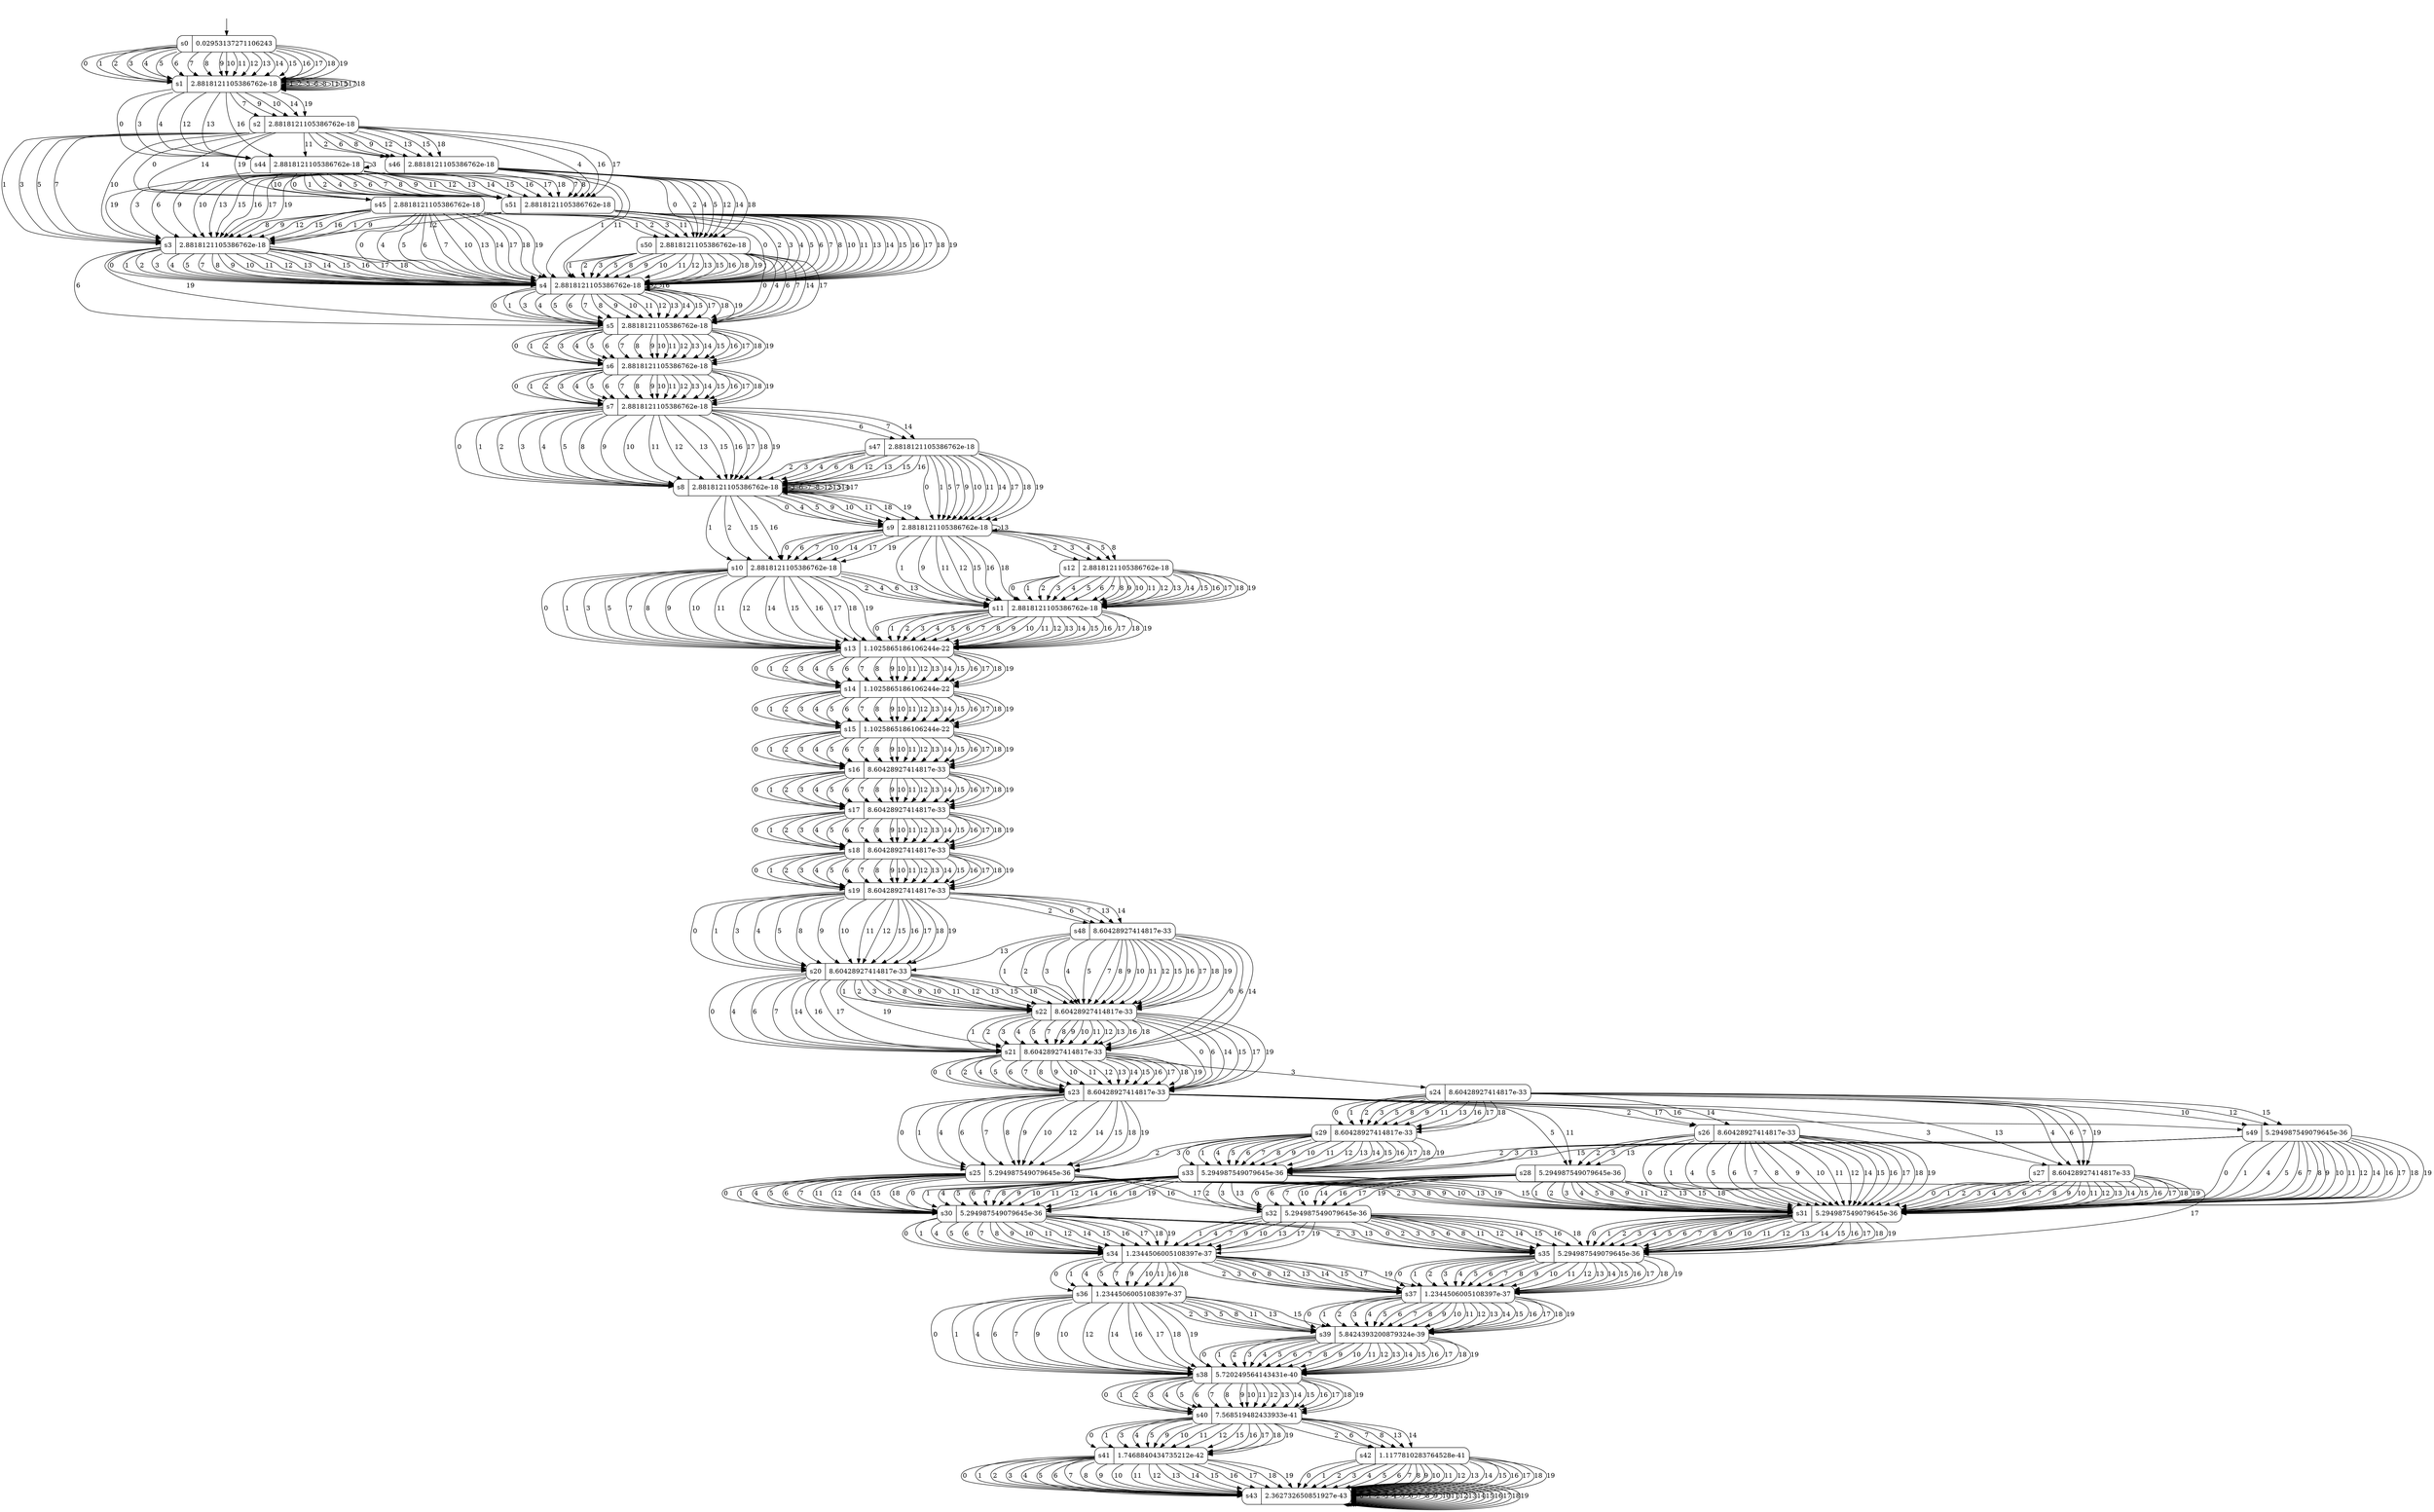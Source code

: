digraph model_2_9 {
s0 [label="s0|0.02953137271106243", shape=record, style=rounded];
s1 [label="s1|2.8818121105386762e-18", shape=record, style=rounded];
s2 [label="s2|2.8818121105386762e-18", shape=record, style=rounded];
s3 [label="s3|2.8818121105386762e-18", shape=record, style=rounded];
s4 [label="s4|2.8818121105386762e-18", shape=record, style=rounded];
s5 [label="s5|2.8818121105386762e-18", shape=record, style=rounded];
s6 [label="s6|2.8818121105386762e-18", shape=record, style=rounded];
s7 [label="s7|2.8818121105386762e-18", shape=record, style=rounded];
s8 [label="s8|2.8818121105386762e-18", shape=record, style=rounded];
s9 [label="s9|2.8818121105386762e-18", shape=record, style=rounded];
s10 [label="s10|2.8818121105386762e-18", shape=record, style=rounded];
s11 [label="s11|2.8818121105386762e-18", shape=record, style=rounded];
s12 [label="s12|2.8818121105386762e-18", shape=record, style=rounded];
s13 [label="s13|1.1025865186106244e-22", shape=record, style=rounded];
s14 [label="s14|1.1025865186106244e-22", shape=record, style=rounded];
s15 [label="s15|1.1025865186106244e-22", shape=record, style=rounded];
s16 [label="s16|8.60428927414817e-33", shape=record, style=rounded];
s17 [label="s17|8.60428927414817e-33", shape=record, style=rounded];
s18 [label="s18|8.60428927414817e-33", shape=record, style=rounded];
s19 [label="s19|8.60428927414817e-33", shape=record, style=rounded];
s20 [label="s20|8.60428927414817e-33", shape=record, style=rounded];
s21 [label="s21|8.60428927414817e-33", shape=record, style=rounded];
s22 [label="s22|8.60428927414817e-33", shape=record, style=rounded];
s23 [label="s23|8.60428927414817e-33", shape=record, style=rounded];
s24 [label="s24|8.60428927414817e-33", shape=record, style=rounded];
s25 [label="s25|5.294987549079645e-36", shape=record, style=rounded];
s26 [label="s26|8.60428927414817e-33", shape=record, style=rounded];
s27 [label="s27|8.60428927414817e-33", shape=record, style=rounded];
s28 [label="s28|5.294987549079645e-36", shape=record, style=rounded];
s29 [label="s29|8.60428927414817e-33", shape=record, style=rounded];
s30 [label="s30|5.294987549079645e-36", shape=record, style=rounded];
s31 [label="s31|5.294987549079645e-36", shape=record, style=rounded];
s32 [label="s32|5.294987549079645e-36", shape=record, style=rounded];
s33 [label="s33|5.294987549079645e-36", shape=record, style=rounded];
s34 [label="s34|1.2344506005108397e-37", shape=record, style=rounded];
s35 [label="s35|5.294987549079645e-36", shape=record, style=rounded];
s36 [label="s36|1.2344506005108397e-37", shape=record, style=rounded];
s37 [label="s37|1.2344506005108397e-37", shape=record, style=rounded];
s38 [label="s38|5.720249564143431e-40", shape=record, style=rounded];
s39 [label="s39|5.8424393200879324e-39", shape=record, style=rounded];
s40 [label="s40|7.568519482433933e-41", shape=record, style=rounded];
s41 [label="s41|1.7468840434735212e-42", shape=record, style=rounded];
s42 [label="s42|1.1177810283764528e-41", shape=record, style=rounded];
s43 [label="s43|2.362732650851927e-43", shape=record, style=rounded];
s44 [label="s44|2.8818121105386762e-18", shape=record, style=rounded];
s45 [label="s45|2.8818121105386762e-18", shape=record, style=rounded];
s46 [label="s46|2.8818121105386762e-18", shape=record, style=rounded];
s47 [label="s47|2.8818121105386762e-18", shape=record, style=rounded];
s48 [label="s48|8.60428927414817e-33", shape=record, style=rounded];
s49 [label="s49|5.294987549079645e-36", shape=record, style=rounded];
s50 [label="s50|2.8818121105386762e-18", shape=record, style=rounded];
s51 [label="s51|2.8818121105386762e-18", shape=record, style=rounded];
s0 -> s1  [label="0"];
s0 -> s1  [label="1"];
s0 -> s1  [label="2"];
s0 -> s1  [label="3"];
s0 -> s1  [label="4"];
s0 -> s1  [label="5"];
s0 -> s1  [label="6"];
s0 -> s1  [label="7"];
s0 -> s1  [label="8"];
s0 -> s1  [label="9"];
s0 -> s1  [label="10"];
s0 -> s1  [label="11"];
s0 -> s1  [label="12"];
s0 -> s1  [label="13"];
s0 -> s1  [label="14"];
s0 -> s1  [label="15"];
s0 -> s1  [label="16"];
s0 -> s1  [label="17"];
s0 -> s1  [label="18"];
s0 -> s1  [label="19"];
s1 -> s44  [label="0"];
s1 -> s1  [label="1"];
s1 -> s1  [label="2"];
s1 -> s44  [label="3"];
s1 -> s44  [label="4"];
s1 -> s1  [label="5"];
s1 -> s1  [label="6"];
s1 -> s2  [label="7"];
s1 -> s1  [label="8"];
s1 -> s2  [label="9"];
s1 -> s2  [label="10"];
s1 -> s1  [label="11"];
s1 -> s44  [label="12"];
s1 -> s44  [label="13"];
s1 -> s2  [label="14"];
s1 -> s1  [label="15"];
s1 -> s44  [label="16"];
s1 -> s1  [label="17"];
s1 -> s1  [label="18"];
s1 -> s2  [label="19"];
s2 -> s45  [label="0"];
s2 -> s3  [label="1"];
s2 -> s46  [label="2"];
s2 -> s3  [label="3"];
s2 -> s51  [label="4"];
s2 -> s3  [label="5"];
s2 -> s46  [label="6"];
s2 -> s3  [label="7"];
s2 -> s46  [label="8"];
s2 -> s46  [label="9"];
s2 -> s3  [label="10"];
s2 -> s44  [label="11"];
s2 -> s46  [label="12"];
s2 -> s46  [label="13"];
s2 -> s45  [label="14"];
s2 -> s46  [label="15"];
s2 -> s51  [label="16"];
s2 -> s51  [label="17"];
s2 -> s46  [label="18"];
s2 -> s45  [label="19"];
s3 -> s4  [label="0"];
s3 -> s4  [label="1"];
s3 -> s4  [label="2"];
s3 -> s4  [label="3"];
s3 -> s4  [label="4"];
s3 -> s4  [label="5"];
s3 -> s5  [label="6"];
s3 -> s4  [label="7"];
s3 -> s4  [label="8"];
s3 -> s4  [label="9"];
s3 -> s4  [label="10"];
s3 -> s4  [label="11"];
s3 -> s4  [label="12"];
s3 -> s4  [label="13"];
s3 -> s4  [label="14"];
s3 -> s4  [label="15"];
s3 -> s4  [label="16"];
s3 -> s4  [label="17"];
s3 -> s4  [label="18"];
s3 -> s5  [label="19"];
s4 -> s5  [label="0"];
s4 -> s5  [label="1"];
s4 -> s4  [label="2"];
s4 -> s5  [label="3"];
s4 -> s5  [label="4"];
s4 -> s5  [label="5"];
s4 -> s5  [label="6"];
s4 -> s5  [label="7"];
s4 -> s5  [label="8"];
s4 -> s5  [label="9"];
s4 -> s5  [label="10"];
s4 -> s5  [label="11"];
s4 -> s5  [label="12"];
s4 -> s5  [label="13"];
s4 -> s5  [label="14"];
s4 -> s5  [label="15"];
s4 -> s4  [label="16"];
s4 -> s5  [label="17"];
s4 -> s5  [label="18"];
s4 -> s5  [label="19"];
s5 -> s6  [label="0"];
s5 -> s6  [label="1"];
s5 -> s6  [label="2"];
s5 -> s6  [label="3"];
s5 -> s6  [label="4"];
s5 -> s6  [label="5"];
s5 -> s6  [label="6"];
s5 -> s6  [label="7"];
s5 -> s6  [label="8"];
s5 -> s6  [label="9"];
s5 -> s6  [label="10"];
s5 -> s6  [label="11"];
s5 -> s6  [label="12"];
s5 -> s6  [label="13"];
s5 -> s6  [label="14"];
s5 -> s6  [label="15"];
s5 -> s6  [label="16"];
s5 -> s6  [label="17"];
s5 -> s6  [label="18"];
s5 -> s6  [label="19"];
s6 -> s7  [label="0"];
s6 -> s7  [label="1"];
s6 -> s7  [label="2"];
s6 -> s7  [label="3"];
s6 -> s7  [label="4"];
s6 -> s7  [label="5"];
s6 -> s7  [label="6"];
s6 -> s7  [label="7"];
s6 -> s7  [label="8"];
s6 -> s7  [label="9"];
s6 -> s7  [label="10"];
s6 -> s7  [label="11"];
s6 -> s7  [label="12"];
s6 -> s7  [label="13"];
s6 -> s7  [label="14"];
s6 -> s7  [label="15"];
s6 -> s7  [label="16"];
s6 -> s7  [label="17"];
s6 -> s7  [label="18"];
s6 -> s7  [label="19"];
s7 -> s8  [label="0"];
s7 -> s8  [label="1"];
s7 -> s8  [label="2"];
s7 -> s8  [label="3"];
s7 -> s8  [label="4"];
s7 -> s8  [label="5"];
s7 -> s47  [label="6"];
s7 -> s47  [label="7"];
s7 -> s8  [label="8"];
s7 -> s8  [label="9"];
s7 -> s8  [label="10"];
s7 -> s8  [label="11"];
s7 -> s8  [label="12"];
s7 -> s8  [label="13"];
s7 -> s47  [label="14"];
s7 -> s8  [label="15"];
s7 -> s8  [label="16"];
s7 -> s8  [label="17"];
s7 -> s8  [label="18"];
s7 -> s8  [label="19"];
s8 -> s9  [label="0"];
s8 -> s10  [label="1"];
s8 -> s10  [label="2"];
s8 -> s8  [label="3"];
s8 -> s9  [label="4"];
s8 -> s9  [label="5"];
s8 -> s8  [label="6"];
s8 -> s8  [label="7"];
s8 -> s8  [label="8"];
s8 -> s9  [label="9"];
s8 -> s9  [label="10"];
s8 -> s9  [label="11"];
s8 -> s8  [label="12"];
s8 -> s8  [label="13"];
s8 -> s8  [label="14"];
s8 -> s10  [label="15"];
s8 -> s10  [label="16"];
s8 -> s8  [label="17"];
s8 -> s9  [label="18"];
s8 -> s9  [label="19"];
s9 -> s10  [label="0"];
s9 -> s11  [label="1"];
s9 -> s12  [label="2"];
s9 -> s12  [label="3"];
s9 -> s12  [label="4"];
s9 -> s12  [label="5"];
s9 -> s10  [label="6"];
s9 -> s10  [label="7"];
s9 -> s12  [label="8"];
s9 -> s11  [label="9"];
s9 -> s10  [label="10"];
s9 -> s11  [label="11"];
s9 -> s11  [label="12"];
s9 -> s9  [label="13"];
s9 -> s10  [label="14"];
s9 -> s11  [label="15"];
s9 -> s11  [label="16"];
s9 -> s10  [label="17"];
s9 -> s11  [label="18"];
s9 -> s10  [label="19"];
s10 -> s13  [label="0"];
s10 -> s13  [label="1"];
s10 -> s11  [label="2"];
s10 -> s13  [label="3"];
s10 -> s11  [label="4"];
s10 -> s13  [label="5"];
s10 -> s11  [label="6"];
s10 -> s13  [label="7"];
s10 -> s13  [label="8"];
s10 -> s13  [label="9"];
s10 -> s13  [label="10"];
s10 -> s13  [label="11"];
s10 -> s13  [label="12"];
s10 -> s11  [label="13"];
s10 -> s13  [label="14"];
s10 -> s13  [label="15"];
s10 -> s13  [label="16"];
s10 -> s13  [label="17"];
s10 -> s13  [label="18"];
s10 -> s13  [label="19"];
s11 -> s13  [label="0"];
s11 -> s13  [label="1"];
s11 -> s13  [label="2"];
s11 -> s13  [label="3"];
s11 -> s13  [label="4"];
s11 -> s13  [label="5"];
s11 -> s13  [label="6"];
s11 -> s13  [label="7"];
s11 -> s13  [label="8"];
s11 -> s13  [label="9"];
s11 -> s13  [label="10"];
s11 -> s13  [label="11"];
s11 -> s13  [label="12"];
s11 -> s13  [label="13"];
s11 -> s13  [label="14"];
s11 -> s13  [label="15"];
s11 -> s13  [label="16"];
s11 -> s13  [label="17"];
s11 -> s13  [label="18"];
s11 -> s13  [label="19"];
s12 -> s11  [label="0"];
s12 -> s11  [label="1"];
s12 -> s11  [label="2"];
s12 -> s11  [label="3"];
s12 -> s11  [label="4"];
s12 -> s11  [label="5"];
s12 -> s11  [label="6"];
s12 -> s11  [label="7"];
s12 -> s11  [label="8"];
s12 -> s11  [label="9"];
s12 -> s11  [label="10"];
s12 -> s11  [label="11"];
s12 -> s11  [label="12"];
s12 -> s11  [label="13"];
s12 -> s11  [label="14"];
s12 -> s11  [label="15"];
s12 -> s11  [label="16"];
s12 -> s11  [label="17"];
s12 -> s11  [label="18"];
s12 -> s11  [label="19"];
s13 -> s14  [label="0"];
s13 -> s14  [label="1"];
s13 -> s14  [label="2"];
s13 -> s14  [label="3"];
s13 -> s14  [label="4"];
s13 -> s14  [label="5"];
s13 -> s14  [label="6"];
s13 -> s14  [label="7"];
s13 -> s14  [label="8"];
s13 -> s14  [label="9"];
s13 -> s14  [label="10"];
s13 -> s14  [label="11"];
s13 -> s14  [label="12"];
s13 -> s14  [label="13"];
s13 -> s14  [label="14"];
s13 -> s14  [label="15"];
s13 -> s14  [label="16"];
s13 -> s14  [label="17"];
s13 -> s14  [label="18"];
s13 -> s14  [label="19"];
s14 -> s15  [label="0"];
s14 -> s15  [label="1"];
s14 -> s15  [label="2"];
s14 -> s15  [label="3"];
s14 -> s15  [label="4"];
s14 -> s15  [label="5"];
s14 -> s15  [label="6"];
s14 -> s15  [label="7"];
s14 -> s15  [label="8"];
s14 -> s15  [label="9"];
s14 -> s15  [label="10"];
s14 -> s15  [label="11"];
s14 -> s15  [label="12"];
s14 -> s15  [label="13"];
s14 -> s15  [label="14"];
s14 -> s15  [label="15"];
s14 -> s15  [label="16"];
s14 -> s15  [label="17"];
s14 -> s15  [label="18"];
s14 -> s15  [label="19"];
s15 -> s16  [label="0"];
s15 -> s16  [label="1"];
s15 -> s16  [label="2"];
s15 -> s16  [label="3"];
s15 -> s16  [label="4"];
s15 -> s16  [label="5"];
s15 -> s16  [label="6"];
s15 -> s16  [label="7"];
s15 -> s16  [label="8"];
s15 -> s16  [label="9"];
s15 -> s16  [label="10"];
s15 -> s16  [label="11"];
s15 -> s16  [label="12"];
s15 -> s16  [label="13"];
s15 -> s16  [label="14"];
s15 -> s16  [label="15"];
s15 -> s16  [label="16"];
s15 -> s16  [label="17"];
s15 -> s16  [label="18"];
s15 -> s16  [label="19"];
s16 -> s17  [label="0"];
s16 -> s17  [label="1"];
s16 -> s17  [label="2"];
s16 -> s17  [label="3"];
s16 -> s17  [label="4"];
s16 -> s17  [label="5"];
s16 -> s17  [label="6"];
s16 -> s17  [label="7"];
s16 -> s17  [label="8"];
s16 -> s17  [label="9"];
s16 -> s17  [label="10"];
s16 -> s17  [label="11"];
s16 -> s17  [label="12"];
s16 -> s17  [label="13"];
s16 -> s17  [label="14"];
s16 -> s17  [label="15"];
s16 -> s17  [label="16"];
s16 -> s17  [label="17"];
s16 -> s17  [label="18"];
s16 -> s17  [label="19"];
s17 -> s18  [label="0"];
s17 -> s18  [label="1"];
s17 -> s18  [label="2"];
s17 -> s18  [label="3"];
s17 -> s18  [label="4"];
s17 -> s18  [label="5"];
s17 -> s18  [label="6"];
s17 -> s18  [label="7"];
s17 -> s18  [label="8"];
s17 -> s18  [label="9"];
s17 -> s18  [label="10"];
s17 -> s18  [label="11"];
s17 -> s18  [label="12"];
s17 -> s18  [label="13"];
s17 -> s18  [label="14"];
s17 -> s18  [label="15"];
s17 -> s18  [label="16"];
s17 -> s18  [label="17"];
s17 -> s18  [label="18"];
s17 -> s18  [label="19"];
s18 -> s19  [label="0"];
s18 -> s19  [label="1"];
s18 -> s19  [label="2"];
s18 -> s19  [label="3"];
s18 -> s19  [label="4"];
s18 -> s19  [label="5"];
s18 -> s19  [label="6"];
s18 -> s19  [label="7"];
s18 -> s19  [label="8"];
s18 -> s19  [label="9"];
s18 -> s19  [label="10"];
s18 -> s19  [label="11"];
s18 -> s19  [label="12"];
s18 -> s19  [label="13"];
s18 -> s19  [label="14"];
s18 -> s19  [label="15"];
s18 -> s19  [label="16"];
s18 -> s19  [label="17"];
s18 -> s19  [label="18"];
s18 -> s19  [label="19"];
s19 -> s20  [label="0"];
s19 -> s20  [label="1"];
s19 -> s48  [label="2"];
s19 -> s20  [label="3"];
s19 -> s20  [label="4"];
s19 -> s20  [label="5"];
s19 -> s48  [label="6"];
s19 -> s48  [label="7"];
s19 -> s20  [label="8"];
s19 -> s20  [label="9"];
s19 -> s20  [label="10"];
s19 -> s20  [label="11"];
s19 -> s20  [label="12"];
s19 -> s48  [label="13"];
s19 -> s48  [label="14"];
s19 -> s20  [label="15"];
s19 -> s20  [label="16"];
s19 -> s20  [label="17"];
s19 -> s20  [label="18"];
s19 -> s20  [label="19"];
s20 -> s21  [label="0"];
s20 -> s22  [label="1"];
s20 -> s22  [label="2"];
s20 -> s22  [label="3"];
s20 -> s21  [label="4"];
s20 -> s22  [label="5"];
s20 -> s21  [label="6"];
s20 -> s21  [label="7"];
s20 -> s22  [label="8"];
s20 -> s22  [label="9"];
s20 -> s22  [label="10"];
s20 -> s22  [label="11"];
s20 -> s22  [label="12"];
s20 -> s22  [label="13"];
s20 -> s21  [label="14"];
s20 -> s22  [label="15"];
s20 -> s21  [label="16"];
s20 -> s21  [label="17"];
s20 -> s22  [label="18"];
s20 -> s21  [label="19"];
s21 -> s23  [label="0"];
s21 -> s23  [label="1"];
s21 -> s23  [label="2"];
s21 -> s24  [label="3"];
s21 -> s23  [label="4"];
s21 -> s23  [label="5"];
s21 -> s23  [label="6"];
s21 -> s23  [label="7"];
s21 -> s23  [label="8"];
s21 -> s23  [label="9"];
s21 -> s23  [label="10"];
s21 -> s23  [label="11"];
s21 -> s23  [label="12"];
s21 -> s23  [label="13"];
s21 -> s23  [label="14"];
s21 -> s23  [label="15"];
s21 -> s23  [label="16"];
s21 -> s23  [label="17"];
s21 -> s23  [label="18"];
s21 -> s23  [label="19"];
s22 -> s23  [label="0"];
s22 -> s21  [label="1"];
s22 -> s21  [label="2"];
s22 -> s21  [label="3"];
s22 -> s21  [label="4"];
s22 -> s21  [label="5"];
s22 -> s23  [label="6"];
s22 -> s21  [label="7"];
s22 -> s21  [label="8"];
s22 -> s21  [label="9"];
s22 -> s21  [label="10"];
s22 -> s21  [label="11"];
s22 -> s21  [label="12"];
s22 -> s21  [label="13"];
s22 -> s23  [label="14"];
s22 -> s23  [label="15"];
s22 -> s21  [label="16"];
s22 -> s23  [label="17"];
s22 -> s21  [label="18"];
s22 -> s23  [label="19"];
s23 -> s25  [label="0"];
s23 -> s25  [label="1"];
s23 -> s26  [label="2"];
s23 -> s27  [label="3"];
s23 -> s25  [label="4"];
s23 -> s28  [label="5"];
s23 -> s25  [label="6"];
s23 -> s25  [label="7"];
s23 -> s25  [label="8"];
s23 -> s25  [label="9"];
s23 -> s25  [label="10"];
s23 -> s28  [label="11"];
s23 -> s25  [label="12"];
s23 -> s27  [label="13"];
s23 -> s25  [label="14"];
s23 -> s25  [label="15"];
s23 -> s49  [label="16"];
s23 -> s26  [label="17"];
s23 -> s25  [label="18"];
s23 -> s25  [label="19"];
s24 -> s29  [label="0"];
s24 -> s29  [label="1"];
s24 -> s29  [label="2"];
s24 -> s29  [label="3"];
s24 -> s27  [label="4"];
s24 -> s29  [label="5"];
s24 -> s27  [label="6"];
s24 -> s27  [label="7"];
s24 -> s29  [label="8"];
s24 -> s29  [label="9"];
s24 -> s49  [label="10"];
s24 -> s29  [label="11"];
s24 -> s49  [label="12"];
s24 -> s29  [label="13"];
s24 -> s26  [label="14"];
s24 -> s49  [label="15"];
s24 -> s29  [label="16"];
s24 -> s29  [label="17"];
s24 -> s29  [label="18"];
s24 -> s27  [label="19"];
s25 -> s30  [label="0"];
s25 -> s30  [label="1"];
s25 -> s31  [label="2"];
s25 -> s31  [label="3"];
s25 -> s30  [label="4"];
s25 -> s30  [label="5"];
s25 -> s30  [label="6"];
s25 -> s30  [label="7"];
s25 -> s31  [label="8"];
s25 -> s31  [label="9"];
s25 -> s31  [label="10"];
s25 -> s30  [label="11"];
s25 -> s30  [label="12"];
s25 -> s31  [label="13"];
s25 -> s30  [label="14"];
s25 -> s30  [label="15"];
s25 -> s32  [label="16"];
s25 -> s32  [label="17"];
s25 -> s30  [label="18"];
s25 -> s31  [label="19"];
s26 -> s31  [label="0"];
s26 -> s31  [label="1"];
s26 -> s28  [label="2"];
s26 -> s28  [label="3"];
s26 -> s31  [label="4"];
s26 -> s31  [label="5"];
s26 -> s31  [label="6"];
s26 -> s31  [label="7"];
s26 -> s31  [label="8"];
s26 -> s31  [label="9"];
s26 -> s31  [label="10"];
s26 -> s31  [label="11"];
s26 -> s31  [label="12"];
s26 -> s28  [label="13"];
s26 -> s31  [label="14"];
s26 -> s31  [label="15"];
s26 -> s31  [label="16"];
s26 -> s31  [label="17"];
s26 -> s31  [label="18"];
s26 -> s31  [label="19"];
s27 -> s31  [label="0"];
s27 -> s31  [label="1"];
s27 -> s31  [label="2"];
s27 -> s31  [label="3"];
s27 -> s31  [label="4"];
s27 -> s31  [label="5"];
s27 -> s31  [label="6"];
s27 -> s31  [label="7"];
s27 -> s31  [label="8"];
s27 -> s31  [label="9"];
s27 -> s31  [label="10"];
s27 -> s31  [label="11"];
s27 -> s31  [label="12"];
s27 -> s31  [label="13"];
s27 -> s31  [label="14"];
s27 -> s31  [label="15"];
s27 -> s31  [label="16"];
s27 -> s31  [label="17"];
s27 -> s31  [label="18"];
s27 -> s31  [label="19"];
s28 -> s32  [label="0"];
s28 -> s31  [label="1"];
s28 -> s31  [label="2"];
s28 -> s31  [label="3"];
s28 -> s31  [label="4"];
s28 -> s31  [label="5"];
s28 -> s32  [label="6"];
s28 -> s32  [label="7"];
s28 -> s31  [label="8"];
s28 -> s31  [label="9"];
s28 -> s32  [label="10"];
s28 -> s31  [label="11"];
s28 -> s31  [label="12"];
s28 -> s31  [label="13"];
s28 -> s32  [label="14"];
s28 -> s31  [label="15"];
s28 -> s32  [label="16"];
s28 -> s32  [label="17"];
s28 -> s31  [label="18"];
s28 -> s32  [label="19"];
s29 -> s33  [label="0"];
s29 -> s33  [label="1"];
s29 -> s25  [label="2"];
s29 -> s25  [label="3"];
s29 -> s33  [label="4"];
s29 -> s33  [label="5"];
s29 -> s33  [label="6"];
s29 -> s33  [label="7"];
s29 -> s33  [label="8"];
s29 -> s33  [label="9"];
s29 -> s33  [label="10"];
s29 -> s33  [label="11"];
s29 -> s33  [label="12"];
s29 -> s33  [label="13"];
s29 -> s33  [label="14"];
s29 -> s33  [label="15"];
s29 -> s33  [label="16"];
s29 -> s33  [label="17"];
s29 -> s33  [label="18"];
s29 -> s33  [label="19"];
s30 -> s34  [label="0"];
s30 -> s34  [label="1"];
s30 -> s35  [label="2"];
s30 -> s35  [label="3"];
s30 -> s34  [label="4"];
s30 -> s34  [label="5"];
s30 -> s34  [label="6"];
s30 -> s34  [label="7"];
s30 -> s34  [label="8"];
s30 -> s34  [label="9"];
s30 -> s34  [label="10"];
s30 -> s34  [label="11"];
s30 -> s34  [label="12"];
s30 -> s35  [label="13"];
s30 -> s34  [label="14"];
s30 -> s34  [label="15"];
s30 -> s34  [label="16"];
s30 -> s34  [label="17"];
s30 -> s34  [label="18"];
s30 -> s34  [label="19"];
s31 -> s35  [label="0"];
s31 -> s35  [label="1"];
s31 -> s35  [label="2"];
s31 -> s35  [label="3"];
s31 -> s35  [label="4"];
s31 -> s35  [label="5"];
s31 -> s35  [label="6"];
s31 -> s35  [label="7"];
s31 -> s35  [label="8"];
s31 -> s35  [label="9"];
s31 -> s35  [label="10"];
s31 -> s35  [label="11"];
s31 -> s35  [label="12"];
s31 -> s35  [label="13"];
s31 -> s35  [label="14"];
s31 -> s35  [label="15"];
s31 -> s35  [label="16"];
s31 -> s35  [label="17"];
s31 -> s35  [label="18"];
s31 -> s35  [label="19"];
s32 -> s35  [label="0"];
s32 -> s34  [label="1"];
s32 -> s35  [label="2"];
s32 -> s35  [label="3"];
s32 -> s34  [label="4"];
s32 -> s35  [label="5"];
s32 -> s35  [label="6"];
s32 -> s34  [label="7"];
s32 -> s35  [label="8"];
s32 -> s34  [label="9"];
s32 -> s34  [label="10"];
s32 -> s35  [label="11"];
s32 -> s35  [label="12"];
s32 -> s34  [label="13"];
s32 -> s35  [label="14"];
s32 -> s35  [label="15"];
s32 -> s35  [label="16"];
s32 -> s34  [label="17"];
s32 -> s35  [label="18"];
s32 -> s34  [label="19"];
s33 -> s30  [label="0"];
s33 -> s30  [label="1"];
s33 -> s32  [label="2"];
s33 -> s32  [label="3"];
s33 -> s30  [label="4"];
s33 -> s30  [label="5"];
s33 -> s30  [label="6"];
s33 -> s30  [label="7"];
s33 -> s30  [label="8"];
s33 -> s30  [label="9"];
s33 -> s30  [label="10"];
s33 -> s30  [label="11"];
s33 -> s30  [label="12"];
s33 -> s32  [label="13"];
s33 -> s30  [label="14"];
s33 -> s31  [label="15"];
s33 -> s30  [label="16"];
s33 -> s35  [label="17"];
s33 -> s30  [label="18"];
s33 -> s30  [label="19"];
s34 -> s36  [label="0"];
s34 -> s36  [label="1"];
s34 -> s37  [label="2"];
s34 -> s37  [label="3"];
s34 -> s36  [label="4"];
s34 -> s36  [label="5"];
s34 -> s37  [label="6"];
s34 -> s36  [label="7"];
s34 -> s37  [label="8"];
s34 -> s36  [label="9"];
s34 -> s36  [label="10"];
s34 -> s36  [label="11"];
s34 -> s37  [label="12"];
s34 -> s37  [label="13"];
s34 -> s37  [label="14"];
s34 -> s37  [label="15"];
s34 -> s36  [label="16"];
s34 -> s37  [label="17"];
s34 -> s36  [label="18"];
s34 -> s37  [label="19"];
s35 -> s37  [label="0"];
s35 -> s37  [label="1"];
s35 -> s37  [label="2"];
s35 -> s37  [label="3"];
s35 -> s37  [label="4"];
s35 -> s37  [label="5"];
s35 -> s37  [label="6"];
s35 -> s37  [label="7"];
s35 -> s37  [label="8"];
s35 -> s37  [label="9"];
s35 -> s37  [label="10"];
s35 -> s37  [label="11"];
s35 -> s37  [label="12"];
s35 -> s37  [label="13"];
s35 -> s37  [label="14"];
s35 -> s37  [label="15"];
s35 -> s37  [label="16"];
s35 -> s37  [label="17"];
s35 -> s37  [label="18"];
s35 -> s37  [label="19"];
s36 -> s38  [label="0"];
s36 -> s38  [label="1"];
s36 -> s39  [label="2"];
s36 -> s39  [label="3"];
s36 -> s38  [label="4"];
s36 -> s39  [label="5"];
s36 -> s38  [label="6"];
s36 -> s38  [label="7"];
s36 -> s39  [label="8"];
s36 -> s38  [label="9"];
s36 -> s38  [label="10"];
s36 -> s39  [label="11"];
s36 -> s38  [label="12"];
s36 -> s39  [label="13"];
s36 -> s38  [label="14"];
s36 -> s39  [label="15"];
s36 -> s38  [label="16"];
s36 -> s38  [label="17"];
s36 -> s38  [label="18"];
s36 -> s38  [label="19"];
s37 -> s39  [label="0"];
s37 -> s39  [label="1"];
s37 -> s39  [label="2"];
s37 -> s39  [label="3"];
s37 -> s39  [label="4"];
s37 -> s39  [label="5"];
s37 -> s39  [label="6"];
s37 -> s39  [label="7"];
s37 -> s39  [label="8"];
s37 -> s39  [label="9"];
s37 -> s39  [label="10"];
s37 -> s39  [label="11"];
s37 -> s39  [label="12"];
s37 -> s39  [label="13"];
s37 -> s39  [label="14"];
s37 -> s39  [label="15"];
s37 -> s39  [label="16"];
s37 -> s39  [label="17"];
s37 -> s39  [label="18"];
s37 -> s39  [label="19"];
s38 -> s40  [label="0"];
s38 -> s40  [label="1"];
s38 -> s40  [label="2"];
s38 -> s40  [label="3"];
s38 -> s40  [label="4"];
s38 -> s40  [label="5"];
s38 -> s40  [label="6"];
s38 -> s40  [label="7"];
s38 -> s40  [label="8"];
s38 -> s40  [label="9"];
s38 -> s40  [label="10"];
s38 -> s40  [label="11"];
s38 -> s40  [label="12"];
s38 -> s40  [label="13"];
s38 -> s40  [label="14"];
s38 -> s40  [label="15"];
s38 -> s40  [label="16"];
s38 -> s40  [label="17"];
s38 -> s40  [label="18"];
s38 -> s40  [label="19"];
s39 -> s38  [label="0"];
s39 -> s38  [label="1"];
s39 -> s38  [label="2"];
s39 -> s38  [label="3"];
s39 -> s38  [label="4"];
s39 -> s38  [label="5"];
s39 -> s38  [label="6"];
s39 -> s38  [label="7"];
s39 -> s38  [label="8"];
s39 -> s38  [label="9"];
s39 -> s38  [label="10"];
s39 -> s38  [label="11"];
s39 -> s38  [label="12"];
s39 -> s38  [label="13"];
s39 -> s38  [label="14"];
s39 -> s38  [label="15"];
s39 -> s38  [label="16"];
s39 -> s38  [label="17"];
s39 -> s38  [label="18"];
s39 -> s38  [label="19"];
s40 -> s41  [label="0"];
s40 -> s41  [label="1"];
s40 -> s42  [label="2"];
s40 -> s41  [label="3"];
s40 -> s41  [label="4"];
s40 -> s41  [label="5"];
s40 -> s42  [label="6"];
s40 -> s42  [label="7"];
s40 -> s42  [label="8"];
s40 -> s41  [label="9"];
s40 -> s41  [label="10"];
s40 -> s41  [label="11"];
s40 -> s41  [label="12"];
s40 -> s42  [label="13"];
s40 -> s42  [label="14"];
s40 -> s41  [label="15"];
s40 -> s41  [label="16"];
s40 -> s41  [label="17"];
s40 -> s41  [label="18"];
s40 -> s41  [label="19"];
s41 -> s43  [label="0"];
s41 -> s43  [label="1"];
s41 -> s43  [label="2"];
s41 -> s43  [label="3"];
s41 -> s43  [label="4"];
s41 -> s43  [label="5"];
s41 -> s43  [label="6"];
s41 -> s43  [label="7"];
s41 -> s43  [label="8"];
s41 -> s43  [label="9"];
s41 -> s43  [label="10"];
s41 -> s43  [label="11"];
s41 -> s43  [label="12"];
s41 -> s43  [label="13"];
s41 -> s43  [label="14"];
s41 -> s43  [label="15"];
s41 -> s43  [label="16"];
s41 -> s43  [label="17"];
s41 -> s43  [label="18"];
s41 -> s43  [label="19"];
s42 -> s43  [label="0"];
s42 -> s43  [label="1"];
s42 -> s43  [label="2"];
s42 -> s43  [label="3"];
s42 -> s43  [label="4"];
s42 -> s43  [label="5"];
s42 -> s43  [label="6"];
s42 -> s43  [label="7"];
s42 -> s43  [label="8"];
s42 -> s43  [label="9"];
s42 -> s43  [label="10"];
s42 -> s43  [label="11"];
s42 -> s43  [label="12"];
s42 -> s43  [label="13"];
s42 -> s43  [label="14"];
s42 -> s43  [label="15"];
s42 -> s43  [label="16"];
s42 -> s43  [label="17"];
s42 -> s43  [label="18"];
s42 -> s43  [label="19"];
s43 -> s43  [label="0"];
s43 -> s43  [label="1"];
s43 -> s43  [label="2"];
s43 -> s43  [label="3"];
s43 -> s43  [label="4"];
s43 -> s43  [label="5"];
s43 -> s43  [label="6"];
s43 -> s43  [label="7"];
s43 -> s43  [label="8"];
s43 -> s43  [label="9"];
s43 -> s43  [label="10"];
s43 -> s43  [label="11"];
s43 -> s43  [label="12"];
s43 -> s43  [label="13"];
s43 -> s43  [label="14"];
s43 -> s43  [label="15"];
s43 -> s43  [label="16"];
s43 -> s43  [label="17"];
s43 -> s43  [label="18"];
s43 -> s43  [label="19"];
s44 -> s51  [label="0"];
s44 -> s51  [label="1"];
s44 -> s51  [label="2"];
s44 -> s44  [label="3"];
s44 -> s51  [label="4"];
s44 -> s51  [label="5"];
s44 -> s51  [label="6"];
s44 -> s51  [label="7"];
s44 -> s51  [label="8"];
s44 -> s51  [label="9"];
s44 -> s45  [label="10"];
s44 -> s51  [label="11"];
s44 -> s51  [label="12"];
s44 -> s51  [label="13"];
s44 -> s51  [label="14"];
s44 -> s51  [label="15"];
s44 -> s51  [label="16"];
s44 -> s51  [label="17"];
s44 -> s51  [label="18"];
s44 -> s3  [label="19"];
s45 -> s4  [label="0"];
s45 -> s50  [label="1"];
s45 -> s50  [label="2"];
s45 -> s50  [label="3"];
s45 -> s4  [label="4"];
s45 -> s4  [label="5"];
s45 -> s4  [label="6"];
s45 -> s4  [label="7"];
s45 -> s3  [label="8"];
s45 -> s3  [label="9"];
s45 -> s4  [label="10"];
s45 -> s50  [label="11"];
s45 -> s3  [label="12"];
s45 -> s4  [label="13"];
s45 -> s4  [label="14"];
s45 -> s3  [label="15"];
s45 -> s3  [label="16"];
s45 -> s4  [label="17"];
s45 -> s4  [label="18"];
s45 -> s4  [label="19"];
s46 -> s50  [label="0"];
s46 -> s4  [label="1"];
s46 -> s50  [label="2"];
s46 -> s3  [label="3"];
s46 -> s50  [label="4"];
s46 -> s50  [label="5"];
s46 -> s3  [label="6"];
s46 -> s51  [label="7"];
s46 -> s51  [label="8"];
s46 -> s3  [label="9"];
s46 -> s3  [label="10"];
s46 -> s4  [label="11"];
s46 -> s50  [label="12"];
s46 -> s3  [label="13"];
s46 -> s50  [label="14"];
s46 -> s3  [label="15"];
s46 -> s3  [label="16"];
s46 -> s3  [label="17"];
s46 -> s50  [label="18"];
s46 -> s3  [label="19"];
s47 -> s9  [label="0"];
s47 -> s9  [label="1"];
s47 -> s8  [label="2"];
s47 -> s8  [label="3"];
s47 -> s8  [label="4"];
s47 -> s9  [label="5"];
s47 -> s8  [label="6"];
s47 -> s9  [label="7"];
s47 -> s8  [label="8"];
s47 -> s9  [label="9"];
s47 -> s9  [label="10"];
s47 -> s9  [label="11"];
s47 -> s8  [label="12"];
s47 -> s8  [label="13"];
s47 -> s9  [label="14"];
s47 -> s8  [label="15"];
s47 -> s8  [label="16"];
s47 -> s9  [label="17"];
s47 -> s9  [label="18"];
s47 -> s9  [label="19"];
s48 -> s21  [label="0"];
s48 -> s22  [label="1"];
s48 -> s22  [label="2"];
s48 -> s22  [label="3"];
s48 -> s22  [label="4"];
s48 -> s22  [label="5"];
s48 -> s21  [label="6"];
s48 -> s22  [label="7"];
s48 -> s22  [label="8"];
s48 -> s22  [label="9"];
s48 -> s22  [label="10"];
s48 -> s22  [label="11"];
s48 -> s22  [label="12"];
s48 -> s20  [label="13"];
s48 -> s21  [label="14"];
s48 -> s22  [label="15"];
s48 -> s22  [label="16"];
s48 -> s22  [label="17"];
s48 -> s22  [label="18"];
s48 -> s22  [label="19"];
s49 -> s31  [label="0"];
s49 -> s31  [label="1"];
s49 -> s33  [label="2"];
s49 -> s33  [label="3"];
s49 -> s31  [label="4"];
s49 -> s31  [label="5"];
s49 -> s31  [label="6"];
s49 -> s31  [label="7"];
s49 -> s31  [label="8"];
s49 -> s31  [label="9"];
s49 -> s31  [label="10"];
s49 -> s31  [label="11"];
s49 -> s31  [label="12"];
s49 -> s33  [label="13"];
s49 -> s31  [label="14"];
s49 -> s33  [label="15"];
s49 -> s31  [label="16"];
s49 -> s31  [label="17"];
s49 -> s31  [label="18"];
s49 -> s31  [label="19"];
s50 -> s5  [label="0"];
s50 -> s4  [label="1"];
s50 -> s4  [label="2"];
s50 -> s4  [label="3"];
s50 -> s5  [label="4"];
s50 -> s4  [label="5"];
s50 -> s5  [label="6"];
s50 -> s5  [label="7"];
s50 -> s4  [label="8"];
s50 -> s4  [label="9"];
s50 -> s4  [label="10"];
s50 -> s4  [label="11"];
s50 -> s4  [label="12"];
s50 -> s4  [label="13"];
s50 -> s5  [label="14"];
s50 -> s4  [label="15"];
s50 -> s4  [label="16"];
s50 -> s5  [label="17"];
s50 -> s4  [label="18"];
s50 -> s4  [label="19"];
s51 -> s4  [label="0"];
s51 -> s3  [label="1"];
s51 -> s4  [label="2"];
s51 -> s4  [label="3"];
s51 -> s4  [label="4"];
s51 -> s4  [label="5"];
s51 -> s4  [label="6"];
s51 -> s4  [label="7"];
s51 -> s4  [label="8"];
s51 -> s3  [label="9"];
s51 -> s4  [label="10"];
s51 -> s4  [label="11"];
s51 -> s3  [label="12"];
s51 -> s4  [label="13"];
s51 -> s4  [label="14"];
s51 -> s4  [label="15"];
s51 -> s4  [label="16"];
s51 -> s4  [label="17"];
s51 -> s4  [label="18"];
s51 -> s4  [label="19"];
__start0 [label="", shape=none];
__start0 -> s0  [label=""];
}
